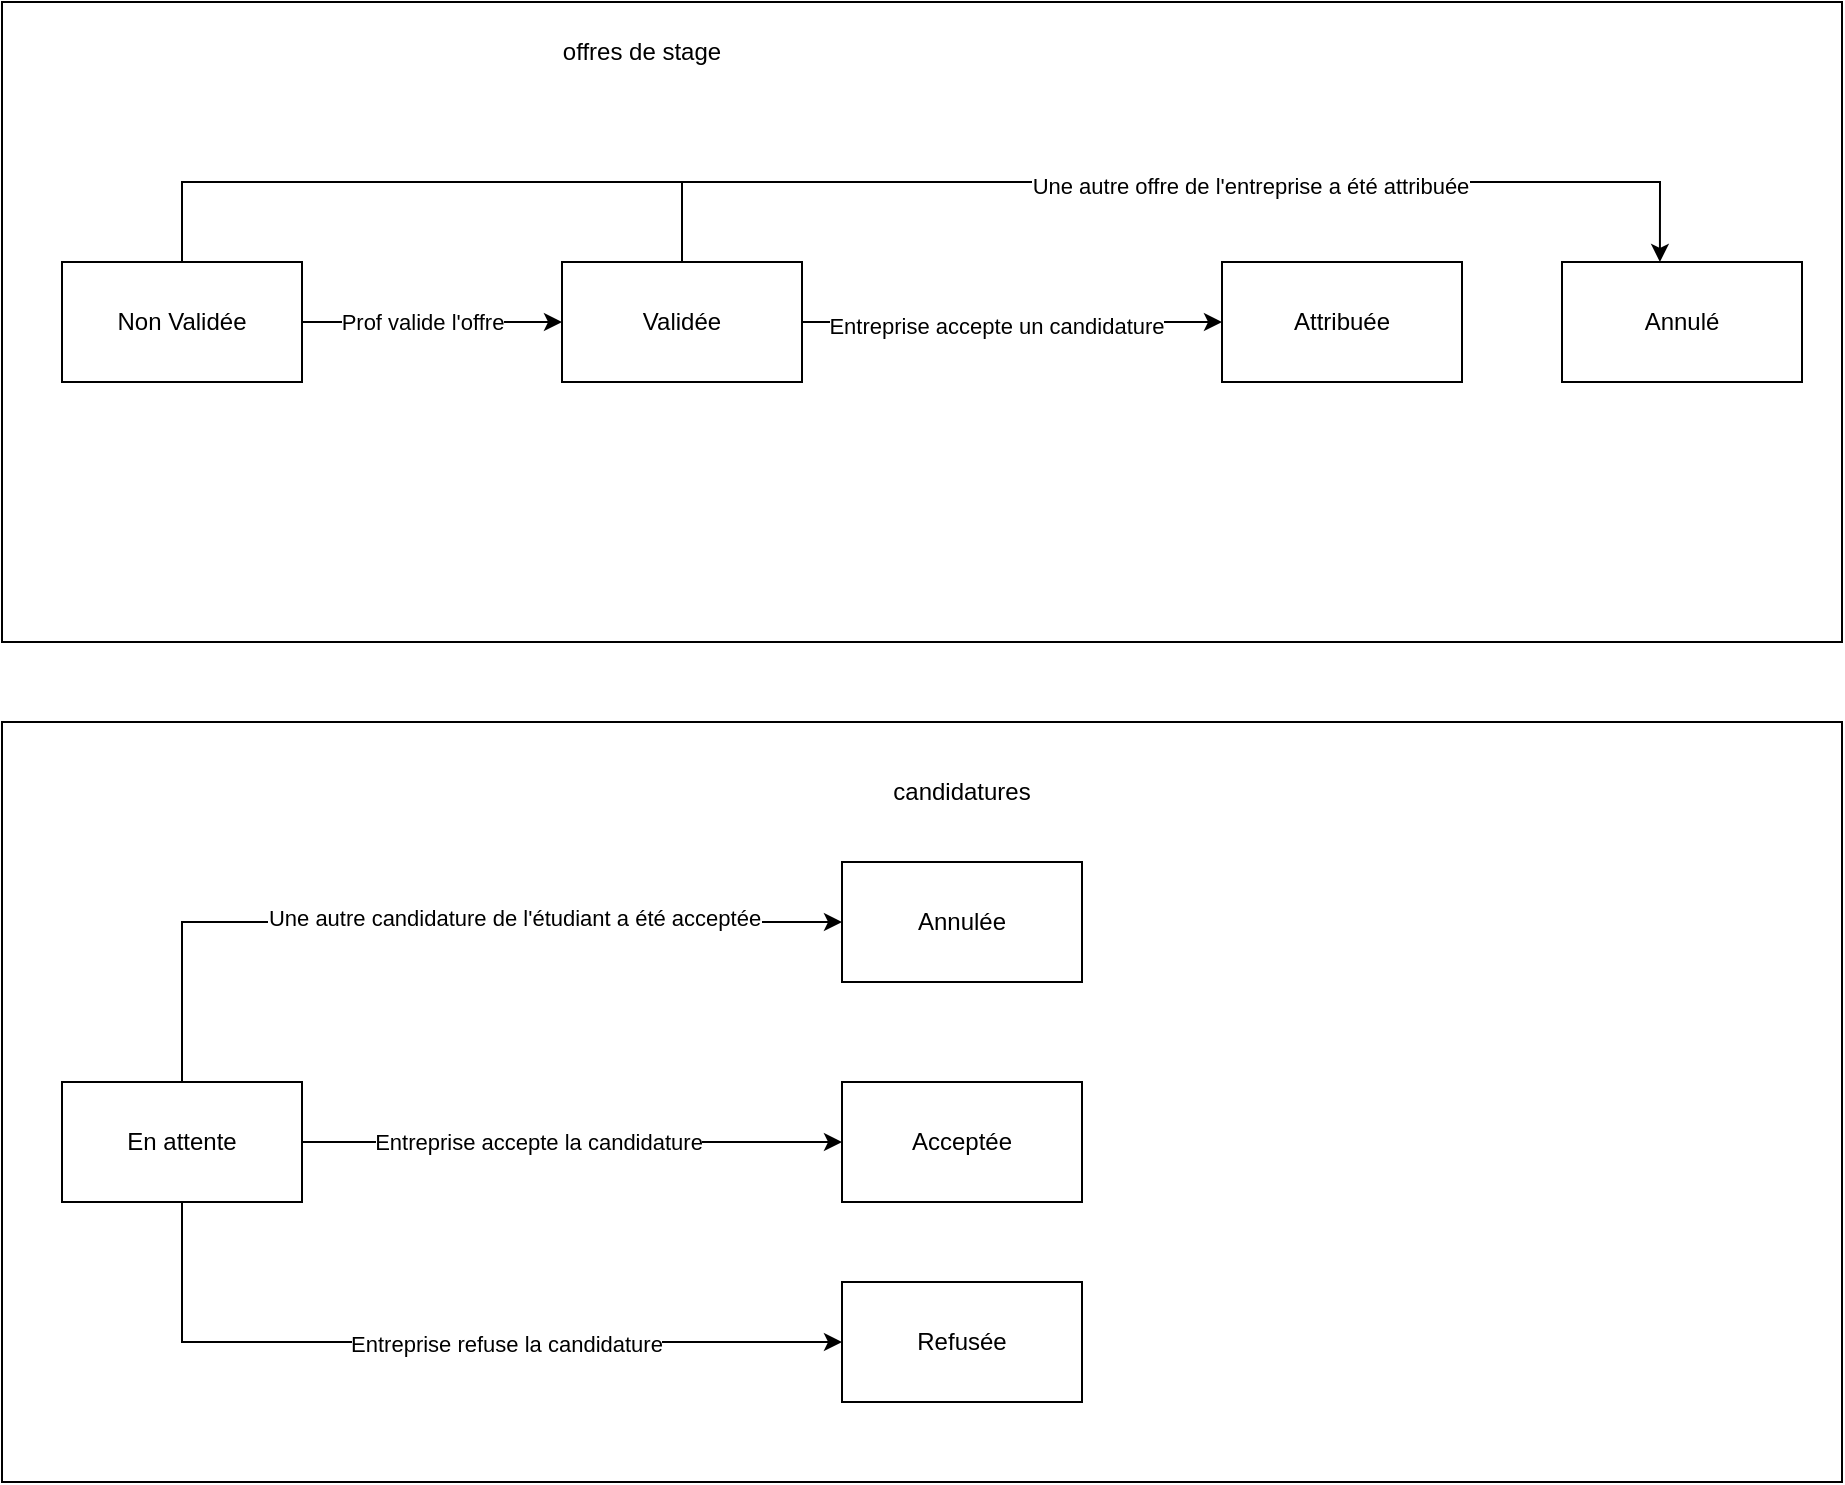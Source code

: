 <mxfile version="22.1.3" type="device">
  <diagram name="Page-1" id="-NQZ5tUznYKBhIqRn-Zg">
    <mxGraphModel dx="1687" dy="892" grid="1" gridSize="10" guides="1" tooltips="1" connect="1" arrows="1" fold="1" page="1" pageScale="1" pageWidth="827" pageHeight="1169" math="0" shadow="0">
      <root>
        <mxCell id="0" />
        <mxCell id="1" parent="0" />
        <mxCell id="Gt7JqGVQ1hwrI3mSmUvu-2" value="" style="rounded=0;whiteSpace=wrap;html=1;" parent="1" vertex="1">
          <mxGeometry x="40" y="40" width="920" height="320" as="geometry" />
        </mxCell>
        <mxCell id="Gt7JqGVQ1hwrI3mSmUvu-3" value="" style="rounded=0;whiteSpace=wrap;html=1;" parent="1" vertex="1">
          <mxGeometry x="40" y="400" width="920" height="380" as="geometry" />
        </mxCell>
        <mxCell id="Gt7JqGVQ1hwrI3mSmUvu-4" value="candidatures" style="text;html=1;strokeColor=none;fillColor=none;align=center;verticalAlign=middle;whiteSpace=wrap;rounded=0;" parent="1" vertex="1">
          <mxGeometry x="490" y="420" width="60" height="30" as="geometry" />
        </mxCell>
        <mxCell id="Gt7JqGVQ1hwrI3mSmUvu-5" value="offres de stage" style="text;html=1;strokeColor=none;fillColor=none;align=center;verticalAlign=middle;whiteSpace=wrap;rounded=0;" parent="1" vertex="1">
          <mxGeometry x="300" y="50" width="120" height="30" as="geometry" />
        </mxCell>
        <mxCell id="Gt7JqGVQ1hwrI3mSmUvu-15" style="edgeStyle=orthogonalEdgeStyle;rounded=0;orthogonalLoop=1;jettySize=auto;html=1;" parent="1" source="Gt7JqGVQ1hwrI3mSmUvu-6" target="Gt7JqGVQ1hwrI3mSmUvu-8" edge="1">
          <mxGeometry relative="1" as="geometry" />
        </mxCell>
        <mxCell id="Gt7JqGVQ1hwrI3mSmUvu-16" value="Prof valide l&#39;offre" style="edgeLabel;html=1;align=center;verticalAlign=middle;resizable=0;points=[];" parent="Gt7JqGVQ1hwrI3mSmUvu-15" vertex="1" connectable="0">
          <mxGeometry x="0.123" y="3" relative="1" as="geometry">
            <mxPoint x="-13" y="3" as="offset" />
          </mxGeometry>
        </mxCell>
        <mxCell id="VzdxXtHLaiWYPpIrGKHQ-2" style="edgeStyle=orthogonalEdgeStyle;rounded=0;orthogonalLoop=1;jettySize=auto;html=1;endArrow=none;endFill=0;" edge="1" parent="1" source="Gt7JqGVQ1hwrI3mSmUvu-6">
          <mxGeometry relative="1" as="geometry">
            <mxPoint x="505.882" y="130" as="targetPoint" />
            <Array as="points">
              <mxPoint x="130" y="130" />
            </Array>
          </mxGeometry>
        </mxCell>
        <mxCell id="Gt7JqGVQ1hwrI3mSmUvu-6" value="Non Validée" style="rounded=0;whiteSpace=wrap;html=1;" parent="1" vertex="1">
          <mxGeometry x="70" y="170" width="120" height="60" as="geometry" />
        </mxCell>
        <mxCell id="Gt7JqGVQ1hwrI3mSmUvu-17" style="edgeStyle=orthogonalEdgeStyle;rounded=0;orthogonalLoop=1;jettySize=auto;html=1;entryX=0;entryY=0.5;entryDx=0;entryDy=0;" parent="1" source="Gt7JqGVQ1hwrI3mSmUvu-8" target="Gt7JqGVQ1hwrI3mSmUvu-9" edge="1">
          <mxGeometry relative="1" as="geometry" />
        </mxCell>
        <mxCell id="Gt7JqGVQ1hwrI3mSmUvu-20" value="Entreprise accepte un candidature" style="edgeLabel;html=1;align=center;verticalAlign=middle;resizable=0;points=[];" parent="Gt7JqGVQ1hwrI3mSmUvu-17" vertex="1" connectable="0">
          <mxGeometry x="-0.077" y="-2" relative="1" as="geometry">
            <mxPoint as="offset" />
          </mxGeometry>
        </mxCell>
        <mxCell id="Gt7JqGVQ1hwrI3mSmUvu-8" value="Validée" style="rounded=0;whiteSpace=wrap;html=1;" parent="1" vertex="1">
          <mxGeometry x="320" y="170" width="120" height="60" as="geometry" />
        </mxCell>
        <mxCell id="Gt7JqGVQ1hwrI3mSmUvu-9" value="Attribuée" style="rounded=0;whiteSpace=wrap;html=1;" parent="1" vertex="1">
          <mxGeometry x="650" y="170" width="120" height="60" as="geometry" />
        </mxCell>
        <mxCell id="Gt7JqGVQ1hwrI3mSmUvu-10" value="Annulé" style="rounded=0;whiteSpace=wrap;html=1;" parent="1" vertex="1">
          <mxGeometry x="820" y="170" width="120" height="60" as="geometry" />
        </mxCell>
        <mxCell id="Gt7JqGVQ1hwrI3mSmUvu-23" style="edgeStyle=orthogonalEdgeStyle;rounded=0;orthogonalLoop=1;jettySize=auto;html=1;entryX=0;entryY=0.5;entryDx=0;entryDy=0;" parent="1" source="Gt7JqGVQ1hwrI3mSmUvu-11" target="Gt7JqGVQ1hwrI3mSmUvu-12" edge="1">
          <mxGeometry relative="1" as="geometry" />
        </mxCell>
        <mxCell id="Gt7JqGVQ1hwrI3mSmUvu-24" value="Entreprise accepte la candidature" style="edgeLabel;html=1;align=center;verticalAlign=middle;resizable=0;points=[];" parent="Gt7JqGVQ1hwrI3mSmUvu-23" vertex="1" connectable="0">
          <mxGeometry x="-0.292" y="1" relative="1" as="geometry">
            <mxPoint x="22" y="1" as="offset" />
          </mxGeometry>
        </mxCell>
        <mxCell id="Gt7JqGVQ1hwrI3mSmUvu-25" style="edgeStyle=orthogonalEdgeStyle;rounded=0;orthogonalLoop=1;jettySize=auto;html=1;entryX=0;entryY=0.5;entryDx=0;entryDy=0;" parent="1" source="Gt7JqGVQ1hwrI3mSmUvu-11" target="Gt7JqGVQ1hwrI3mSmUvu-13" edge="1">
          <mxGeometry relative="1" as="geometry">
            <Array as="points">
              <mxPoint x="130" y="710" />
            </Array>
          </mxGeometry>
        </mxCell>
        <mxCell id="Gt7JqGVQ1hwrI3mSmUvu-26" value="Entreprise refuse la candidature" style="edgeLabel;html=1;align=center;verticalAlign=middle;resizable=0;points=[];" parent="Gt7JqGVQ1hwrI3mSmUvu-25" vertex="1" connectable="0">
          <mxGeometry x="0.158" y="-1" relative="1" as="geometry">
            <mxPoint as="offset" />
          </mxGeometry>
        </mxCell>
        <mxCell id="Gt7JqGVQ1hwrI3mSmUvu-28" style="edgeStyle=orthogonalEdgeStyle;rounded=0;orthogonalLoop=1;jettySize=auto;html=1;entryX=0;entryY=0.5;entryDx=0;entryDy=0;" parent="1" source="Gt7JqGVQ1hwrI3mSmUvu-11" target="Gt7JqGVQ1hwrI3mSmUvu-14" edge="1">
          <mxGeometry relative="1" as="geometry">
            <Array as="points">
              <mxPoint x="130" y="500" />
            </Array>
          </mxGeometry>
        </mxCell>
        <mxCell id="Gt7JqGVQ1hwrI3mSmUvu-30" value="Une autre candidature de l&#39;étudiant a été acceptée" style="edgeLabel;html=1;align=center;verticalAlign=middle;resizable=0;points=[];" parent="Gt7JqGVQ1hwrI3mSmUvu-28" vertex="1" connectable="0">
          <mxGeometry x="0.2" y="2" relative="1" as="geometry">
            <mxPoint as="offset" />
          </mxGeometry>
        </mxCell>
        <mxCell id="Gt7JqGVQ1hwrI3mSmUvu-11" value="En attente" style="rounded=0;whiteSpace=wrap;html=1;" parent="1" vertex="1">
          <mxGeometry x="70" y="580" width="120" height="60" as="geometry" />
        </mxCell>
        <mxCell id="Gt7JqGVQ1hwrI3mSmUvu-12" value="Acceptée" style="rounded=0;whiteSpace=wrap;html=1;" parent="1" vertex="1">
          <mxGeometry x="460" y="580" width="120" height="60" as="geometry" />
        </mxCell>
        <mxCell id="Gt7JqGVQ1hwrI3mSmUvu-13" value="Refusée" style="rounded=0;whiteSpace=wrap;html=1;" parent="1" vertex="1">
          <mxGeometry x="460" y="680" width="120" height="60" as="geometry" />
        </mxCell>
        <mxCell id="Gt7JqGVQ1hwrI3mSmUvu-14" value="Annulée" style="rounded=0;whiteSpace=wrap;html=1;" parent="1" vertex="1">
          <mxGeometry x="460" y="470" width="120" height="60" as="geometry" />
        </mxCell>
        <mxCell id="Gt7JqGVQ1hwrI3mSmUvu-21" style="edgeStyle=orthogonalEdgeStyle;rounded=0;orthogonalLoop=1;jettySize=auto;html=1;entryX=0.408;entryY=0;entryDx=0;entryDy=0;entryPerimeter=0;" parent="1" source="Gt7JqGVQ1hwrI3mSmUvu-8" target="Gt7JqGVQ1hwrI3mSmUvu-10" edge="1">
          <mxGeometry relative="1" as="geometry">
            <Array as="points">
              <mxPoint x="380" y="130" />
              <mxPoint x="869" y="130" />
            </Array>
          </mxGeometry>
        </mxCell>
        <mxCell id="Gt7JqGVQ1hwrI3mSmUvu-22" value="Une autre offre de l&#39;entreprise a été attribuée" style="edgeLabel;html=1;align=center;verticalAlign=middle;resizable=0;points=[];" parent="Gt7JqGVQ1hwrI3mSmUvu-21" vertex="1" connectable="0">
          <mxGeometry x="0.139" y="-2" relative="1" as="geometry">
            <mxPoint as="offset" />
          </mxGeometry>
        </mxCell>
      </root>
    </mxGraphModel>
  </diagram>
</mxfile>
